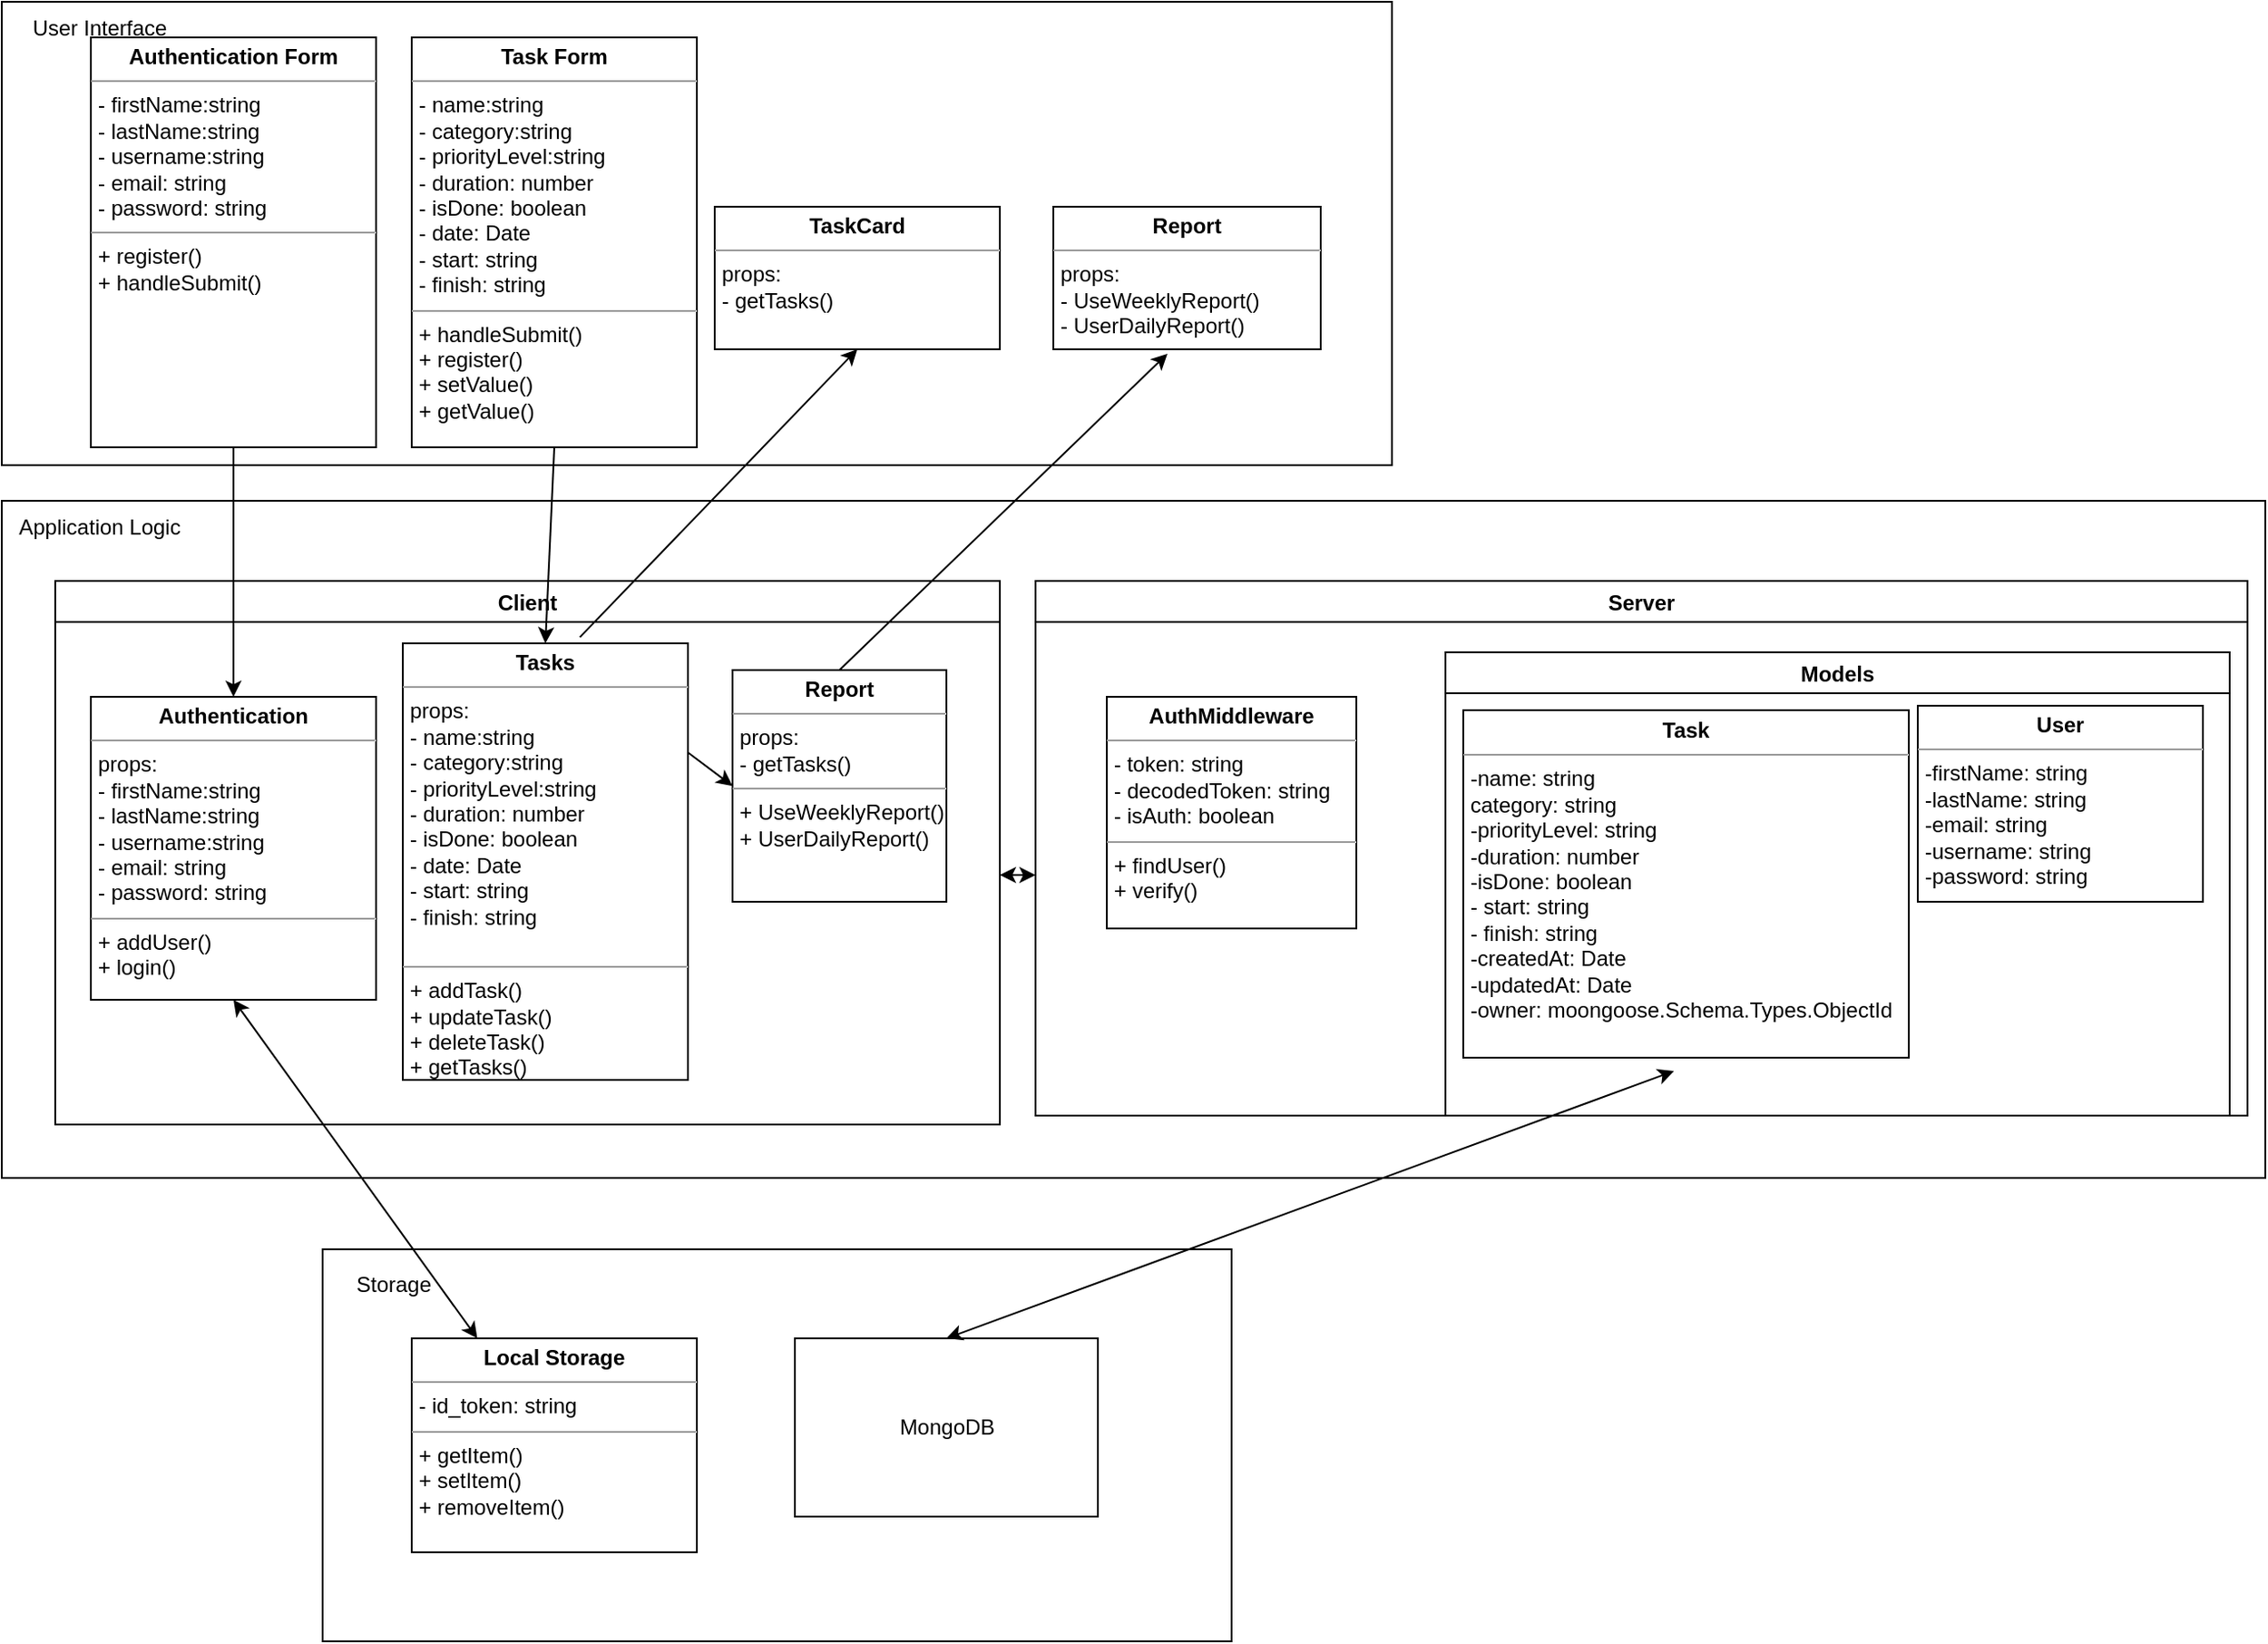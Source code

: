 <mxfile version="15.9.4" type="github">
  <diagram id="AbZ-MHWzMY-oT32ot3d4" name="Page-1">
    <mxGraphModel dx="1038" dy="617" grid="1" gridSize="10" guides="1" tooltips="1" connect="1" arrows="1" fold="1" page="1" pageScale="1" pageWidth="850" pageHeight="1100" math="0" shadow="0">
      <root>
        <mxCell id="0" />
        <mxCell id="1" parent="0" />
        <mxCell id="zYaaLG_S5xIXGPdTdbO8-1" value="" style="rounded=0;whiteSpace=wrap;html=1;" parent="1" vertex="1">
          <mxGeometry x="220" y="790" width="510" height="220" as="geometry" />
        </mxCell>
        <mxCell id="zYaaLG_S5xIXGPdTdbO8-2" value="Storage" style="text;html=1;strokeColor=none;fillColor=none;align=center;verticalAlign=middle;whiteSpace=wrap;rounded=0;" parent="1" vertex="1">
          <mxGeometry x="230" y="795" width="60" height="30" as="geometry" />
        </mxCell>
        <mxCell id="zYaaLG_S5xIXGPdTdbO8-4" value="&lt;p style=&quot;margin: 0px ; margin-top: 4px ; text-align: center&quot;&gt;&lt;b&gt;Local Storage&lt;/b&gt;&lt;/p&gt;&lt;hr size=&quot;1&quot;&gt;&lt;p style=&quot;margin: 0px ; margin-left: 4px&quot;&gt;- id_token: string&lt;/p&gt;&lt;hr size=&quot;1&quot;&gt;&lt;p style=&quot;margin: 0px ; margin-left: 4px&quot;&gt;+ getItem()&lt;/p&gt;&lt;p style=&quot;margin: 0px ; margin-left: 4px&quot;&gt;+ setItem()&lt;/p&gt;&lt;p style=&quot;margin: 0px ; margin-left: 4px&quot;&gt;+ removeItem()&lt;/p&gt;&lt;p style=&quot;margin: 0px ; margin-left: 4px&quot;&gt;&lt;br&gt;&lt;/p&gt;" style="verticalAlign=top;align=left;overflow=fill;fontSize=12;fontFamily=Helvetica;html=1;" parent="1" vertex="1">
          <mxGeometry x="270" y="840" width="160" height="120" as="geometry" />
        </mxCell>
        <mxCell id="zYaaLG_S5xIXGPdTdbO8-10" value="" style="rounded=0;whiteSpace=wrap;html=1;" parent="1" vertex="1">
          <mxGeometry x="40" y="370" width="1270" height="380" as="geometry" />
        </mxCell>
        <mxCell id="zYaaLG_S5xIXGPdTdbO8-11" value="Application Logic" style="text;html=1;strokeColor=none;fillColor=none;align=center;verticalAlign=middle;whiteSpace=wrap;rounded=0;" parent="1" vertex="1">
          <mxGeometry x="40" y="370" width="110" height="30" as="geometry" />
        </mxCell>
        <mxCell id="zYaaLG_S5xIXGPdTdbO8-8" value="&lt;p style=&quot;margin: 0px ; margin-top: 4px ; text-align: center&quot;&gt;&lt;b&gt;User&lt;/b&gt;&lt;/p&gt;&lt;hr size=&quot;1&quot;&gt;&lt;p style=&quot;margin: 0px ; margin-left: 4px&quot;&gt;-firstName: string&lt;/p&gt;&lt;p style=&quot;margin: 0px ; margin-left: 4px&quot;&gt;-lastName: string&lt;/p&gt;&lt;p style=&quot;margin: 0px ; margin-left: 4px&quot;&gt;-email: string&lt;/p&gt;&lt;p style=&quot;margin: 0px ; margin-left: 4px&quot;&gt;-username: string&lt;/p&gt;&lt;p style=&quot;margin: 0px ; margin-left: 4px&quot;&gt;-password: string&lt;/p&gt;&lt;p style=&quot;margin: 0px ; margin-left: 4px&quot;&gt;&lt;br&gt;&lt;/p&gt;&lt;p style=&quot;margin: 0px ; margin-left: 4px&quot;&gt;&lt;br&gt;&lt;/p&gt;&lt;p style=&quot;margin: 0px ; margin-left: 4px&quot;&gt;&lt;br&gt;&lt;/p&gt;" style="verticalAlign=top;align=left;overflow=fill;fontSize=12;fontFamily=Helvetica;html=1;" parent="1" vertex="1">
          <mxGeometry x="1115" y="485" width="160" height="110" as="geometry" />
        </mxCell>
        <mxCell id="zYaaLG_S5xIXGPdTdbO8-12" value="&lt;p style=&quot;margin: 0px ; margin-top: 4px ; text-align: center&quot;&gt;&lt;b&gt;Authentication&lt;/b&gt;&lt;/p&gt;&lt;hr size=&quot;1&quot;&gt;&lt;p style=&quot;margin: 0px ; margin-left: 4px&quot;&gt;props:&lt;/p&gt;&lt;p style=&quot;margin: 0px ; margin-left: 4px&quot;&gt;- firstName:string&lt;/p&gt;&lt;p style=&quot;margin: 0px ; margin-left: 4px&quot;&gt;- lastName:string&lt;/p&gt;&lt;p style=&quot;margin: 0px ; margin-left: 4px&quot;&gt;- username:string&lt;/p&gt;&lt;p style=&quot;margin: 0px ; margin-left: 4px&quot;&gt;- email: string&lt;/p&gt;&lt;p style=&quot;margin: 0px ; margin-left: 4px&quot;&gt;- password: string&lt;/p&gt;&lt;hr size=&quot;1&quot;&gt;&lt;p style=&quot;margin: 0px ; margin-left: 4px&quot;&gt;+ addUser()&lt;/p&gt;&lt;p style=&quot;margin: 0px ; margin-left: 4px&quot;&gt;+ login()&lt;/p&gt;&lt;p style=&quot;margin: 0px ; margin-left: 4px&quot;&gt;&lt;br&gt;&lt;/p&gt;" style="verticalAlign=top;align=left;overflow=fill;fontSize=12;fontFamily=Helvetica;html=1;" parent="1" vertex="1">
          <mxGeometry x="90" y="480" width="160" height="170" as="geometry" />
        </mxCell>
        <mxCell id="zYaaLG_S5xIXGPdTdbO8-14" value="Client" style="swimlane;" parent="1" vertex="1">
          <mxGeometry x="70" y="415" width="530" height="305" as="geometry" />
        </mxCell>
        <mxCell id="zYaaLG_S5xIXGPdTdbO8-21" value="&lt;p style=&quot;margin: 0px ; margin-top: 4px ; text-align: center&quot;&gt;&lt;b&gt;Tasks&lt;/b&gt;&lt;/p&gt;&lt;hr size=&quot;1&quot;&gt;&lt;p style=&quot;margin: 0px ; margin-left: 4px&quot;&gt;&lt;span&gt;props:&lt;/span&gt;&lt;/p&gt;&lt;p style=&quot;margin: 0px ; margin-left: 4px&quot;&gt;&lt;span&gt;- name:string&lt;/span&gt;&lt;br&gt;&lt;/p&gt;&lt;p style=&quot;margin: 0px ; margin-left: 4px&quot;&gt;- category:string&lt;/p&gt;&lt;p style=&quot;margin: 0px ; margin-left: 4px&quot;&gt;- priorityLevel:string&lt;/p&gt;&lt;p style=&quot;margin: 0px ; margin-left: 4px&quot;&gt;- duration: number&lt;/p&gt;&lt;p style=&quot;margin: 0px ; margin-left: 4px&quot;&gt;- isDone: boolean&lt;/p&gt;&lt;p style=&quot;margin: 0px ; margin-left: 4px&quot;&gt;- date: Date&lt;/p&gt;&lt;p style=&quot;margin: 0px 0px 0px 4px&quot;&gt;- start: string&lt;/p&gt;&lt;p style=&quot;margin: 0px 0px 0px 4px&quot;&gt;- finish: string&lt;/p&gt;&lt;div&gt;&lt;br&gt;&lt;/div&gt;&lt;hr size=&quot;1&quot;&gt;&lt;p style=&quot;margin: 0px ; margin-left: 4px&quot;&gt;+ addTask()&lt;/p&gt;&lt;p style=&quot;margin: 0px ; margin-left: 4px&quot;&gt;+ updateTask()&lt;/p&gt;&lt;p style=&quot;margin: 0px ; margin-left: 4px&quot;&gt;+ deleteTask()&lt;/p&gt;&lt;p style=&quot;margin: 0px ; margin-left: 4px&quot;&gt;+ getTasks()&lt;/p&gt;" style="verticalAlign=top;align=left;overflow=fill;fontSize=12;fontFamily=Helvetica;html=1;" parent="zYaaLG_S5xIXGPdTdbO8-14" vertex="1">
          <mxGeometry x="195" y="35" width="160" height="245" as="geometry" />
        </mxCell>
        <mxCell id="zYaaLG_S5xIXGPdTdbO8-15" value="" style="rounded=0;whiteSpace=wrap;html=1;" parent="1" vertex="1">
          <mxGeometry x="40" y="90" width="780" height="260" as="geometry" />
        </mxCell>
        <mxCell id="zYaaLG_S5xIXGPdTdbO8-16" value="User Interface" style="text;html=1;strokeColor=none;fillColor=none;align=center;verticalAlign=middle;whiteSpace=wrap;rounded=0;" parent="1" vertex="1">
          <mxGeometry x="40" y="90" width="110" height="30" as="geometry" />
        </mxCell>
        <mxCell id="zYaaLG_S5xIXGPdTdbO8-17" value="&lt;p style=&quot;margin: 0px ; margin-top: 4px ; text-align: center&quot;&gt;&lt;b&gt;Authentication Form&lt;/b&gt;&lt;/p&gt;&lt;hr size=&quot;1&quot;&gt;&lt;p style=&quot;margin: 0px ; margin-left: 4px&quot;&gt;&lt;span&gt;- firstName:string&lt;/span&gt;&lt;br&gt;&lt;/p&gt;&lt;p style=&quot;margin: 0px ; margin-left: 4px&quot;&gt;- lastName:string&lt;/p&gt;&lt;p style=&quot;margin: 0px ; margin-left: 4px&quot;&gt;- username:string&lt;/p&gt;&lt;p style=&quot;margin: 0px ; margin-left: 4px&quot;&gt;- email: string&lt;/p&gt;&lt;p style=&quot;margin: 0px ; margin-left: 4px&quot;&gt;- password: string&lt;/p&gt;&lt;hr size=&quot;1&quot;&gt;&lt;p style=&quot;margin: 0px ; margin-left: 4px&quot;&gt;+ register()&lt;/p&gt;&lt;p style=&quot;margin: 0px ; margin-left: 4px&quot;&gt;+ handleSubmit()&lt;/p&gt;" style="verticalAlign=top;align=left;overflow=fill;fontSize=12;fontFamily=Helvetica;html=1;" parent="1" vertex="1">
          <mxGeometry x="90" y="110" width="160" height="230" as="geometry" />
        </mxCell>
        <mxCell id="zYaaLG_S5xIXGPdTdbO8-19" value="" style="endArrow=classic;html=1;rounded=0;exitX=0.5;exitY=1;exitDx=0;exitDy=0;entryX=0.5;entryY=0;entryDx=0;entryDy=0;endFill=1;" parent="1" source="zYaaLG_S5xIXGPdTdbO8-17" target="zYaaLG_S5xIXGPdTdbO8-12" edge="1">
          <mxGeometry width="50" height="50" relative="1" as="geometry">
            <mxPoint x="530" y="360" as="sourcePoint" />
            <mxPoint x="580" y="320" as="targetPoint" />
          </mxGeometry>
        </mxCell>
        <mxCell id="zYaaLG_S5xIXGPdTdbO8-20" value="&lt;p style=&quot;margin: 0px ; margin-top: 4px ; text-align: center&quot;&gt;&lt;b&gt;Task Form&lt;/b&gt;&lt;/p&gt;&lt;hr size=&quot;1&quot;&gt;&lt;p style=&quot;margin: 0px ; margin-left: 4px&quot;&gt;&lt;span&gt;- name:string&lt;/span&gt;&lt;br&gt;&lt;/p&gt;&lt;p style=&quot;margin: 0px ; margin-left: 4px&quot;&gt;- category:string&lt;/p&gt;&lt;p style=&quot;margin: 0px ; margin-left: 4px&quot;&gt;- priorityLevel:string&lt;/p&gt;&lt;p style=&quot;margin: 0px ; margin-left: 4px&quot;&gt;- duration: number&lt;/p&gt;&lt;p style=&quot;margin: 0px ; margin-left: 4px&quot;&gt;- isDone: boolean&lt;/p&gt;&lt;p style=&quot;margin: 0px ; margin-left: 4px&quot;&gt;- date: Date&lt;/p&gt;&lt;p style=&quot;margin: 0px ; margin-left: 4px&quot;&gt;- start: string&lt;/p&gt;&lt;p style=&quot;margin: 0px ; margin-left: 4px&quot;&gt;- finish: string&lt;/p&gt;&lt;hr size=&quot;1&quot;&gt;&lt;p style=&quot;margin: 0px ; margin-left: 4px&quot;&gt;+ handleSubmit()&lt;/p&gt;&lt;p style=&quot;margin: 0px ; margin-left: 4px&quot;&gt;+ register()&lt;/p&gt;&lt;p style=&quot;margin: 0px ; margin-left: 4px&quot;&gt;+ setValue()&lt;/p&gt;&lt;p style=&quot;margin: 0px ; margin-left: 4px&quot;&gt;+ getValue()&lt;/p&gt;" style="verticalAlign=top;align=left;overflow=fill;fontSize=12;fontFamily=Helvetica;html=1;" parent="1" vertex="1">
          <mxGeometry x="270" y="110" width="160" height="230" as="geometry" />
        </mxCell>
        <mxCell id="zYaaLG_S5xIXGPdTdbO8-22" value="" style="endArrow=classic;html=1;rounded=0;exitX=0.5;exitY=1;exitDx=0;exitDy=0;entryX=0.5;entryY=0;entryDx=0;entryDy=0;endFill=1;" parent="1" source="zYaaLG_S5xIXGPdTdbO8-20" target="zYaaLG_S5xIXGPdTdbO8-21" edge="1">
          <mxGeometry width="50" height="50" relative="1" as="geometry">
            <mxPoint x="180" y="280" as="sourcePoint" />
            <mxPoint x="180" y="490" as="targetPoint" />
          </mxGeometry>
        </mxCell>
        <mxCell id="zYaaLG_S5xIXGPdTdbO8-23" value="&lt;p style=&quot;margin: 0px ; margin-top: 4px ; text-align: center&quot;&gt;&lt;b&gt;TaskCard&lt;/b&gt;&lt;/p&gt;&lt;hr size=&quot;1&quot;&gt;&lt;p style=&quot;margin: 0px ; margin-left: 4px&quot;&gt;&lt;/p&gt;&lt;p style=&quot;margin: 0px ; margin-left: 4px&quot;&gt;props:&lt;/p&gt;&lt;p style=&quot;margin: 0px ; margin-left: 4px&quot;&gt;- getTasks()&lt;/p&gt;" style="verticalAlign=top;align=left;overflow=fill;fontSize=12;fontFamily=Helvetica;html=1;" parent="1" vertex="1">
          <mxGeometry x="440" y="205" width="160" height="80" as="geometry" />
        </mxCell>
        <mxCell id="zYaaLG_S5xIXGPdTdbO8-24" value="" style="endArrow=classic;html=1;rounded=0;exitX=0.621;exitY=-0.014;exitDx=0;exitDy=0;entryX=0.5;entryY=1;entryDx=0;entryDy=0;endFill=1;exitPerimeter=0;" parent="1" source="zYaaLG_S5xIXGPdTdbO8-21" target="zYaaLG_S5xIXGPdTdbO8-23" edge="1">
          <mxGeometry width="50" height="50" relative="1" as="geometry">
            <mxPoint x="350" y="280" as="sourcePoint" />
            <mxPoint x="355" y="490" as="targetPoint" />
          </mxGeometry>
        </mxCell>
        <mxCell id="zYaaLG_S5xIXGPdTdbO8-25" value="&lt;p style=&quot;margin: 0px ; margin-top: 4px ; text-align: center&quot;&gt;&lt;b&gt;Report&lt;/b&gt;&lt;/p&gt;&lt;hr size=&quot;1&quot;&gt;&lt;p style=&quot;margin: 0px ; margin-left: 4px&quot;&gt;&lt;span&gt;props:&lt;/span&gt;&lt;/p&gt;&lt;p style=&quot;margin: 0px ; margin-left: 4px&quot;&gt;&lt;span&gt;- getTasks()&lt;br&gt;&lt;/span&gt;&lt;/p&gt;&lt;hr size=&quot;1&quot;&gt;&lt;p style=&quot;margin: 0px 0px 0px 4px&quot;&gt;+ UseWeeklyReport()&lt;/p&gt;&lt;p style=&quot;margin: 0px 0px 0px 4px&quot;&gt;+ UserDailyReport()&lt;/p&gt;" style="verticalAlign=top;align=left;overflow=fill;fontSize=12;fontFamily=Helvetica;html=1;" parent="1" vertex="1">
          <mxGeometry x="450" y="465" width="120" height="130" as="geometry" />
        </mxCell>
        <mxCell id="zYaaLG_S5xIXGPdTdbO8-26" value="" style="endArrow=classic;html=1;rounded=0;exitX=1;exitY=0.25;exitDx=0;exitDy=0;entryX=0;entryY=0.5;entryDx=0;entryDy=0;endFill=1;" parent="1" source="zYaaLG_S5xIXGPdTdbO8-21" target="zYaaLG_S5xIXGPdTdbO8-25" edge="1">
          <mxGeometry width="50" height="50" relative="1" as="geometry">
            <mxPoint x="374.36" y="487.06" as="sourcePoint" />
            <mxPoint x="530" y="240" as="targetPoint" />
          </mxGeometry>
        </mxCell>
        <mxCell id="zYaaLG_S5xIXGPdTdbO8-28" value="&lt;p style=&quot;margin: 0px ; margin-top: 4px ; text-align: center&quot;&gt;&lt;b&gt;Report&lt;/b&gt;&lt;/p&gt;&lt;hr size=&quot;1&quot;&gt;&lt;p style=&quot;margin: 0px ; margin-left: 4px&quot;&gt;props:&lt;/p&gt;&lt;p style=&quot;margin: 0px 0px 0px 4px&quot;&gt;- UseWeeklyReport()&lt;/p&gt;&lt;p style=&quot;margin: 0px 0px 0px 4px&quot;&gt;- UserDailyReport()&lt;/p&gt;&lt;p style=&quot;margin: 0px ; margin-left: 4px&quot;&gt;&lt;br&gt;&lt;/p&gt;" style="verticalAlign=top;align=left;overflow=fill;fontSize=12;fontFamily=Helvetica;html=1;" parent="1" vertex="1">
          <mxGeometry x="630" y="205" width="150" height="80" as="geometry" />
        </mxCell>
        <mxCell id="zYaaLG_S5xIXGPdTdbO8-29" value="" style="endArrow=classic;html=1;rounded=0;exitX=0.5;exitY=0;exitDx=0;exitDy=0;entryX=0.427;entryY=1.031;entryDx=0;entryDy=0;endFill=1;entryPerimeter=0;" parent="1" source="zYaaLG_S5xIXGPdTdbO8-25" target="zYaaLG_S5xIXGPdTdbO8-28" edge="1">
          <mxGeometry width="50" height="50" relative="1" as="geometry">
            <mxPoint x="435" y="647.5" as="sourcePoint" />
            <mxPoint x="480" y="545" as="targetPoint" />
          </mxGeometry>
        </mxCell>
        <mxCell id="zYaaLG_S5xIXGPdTdbO8-31" value="Server" style="swimlane;startSize=23;" parent="1" vertex="1">
          <mxGeometry x="620" y="415" width="680" height="300" as="geometry" />
        </mxCell>
        <mxCell id="zYaaLG_S5xIXGPdTdbO8-32" value="&lt;p style=&quot;margin: 0px ; margin-top: 4px ; text-align: center&quot;&gt;&lt;b&gt;AuthMiddleware&lt;/b&gt;&lt;/p&gt;&lt;hr size=&quot;1&quot;&gt;&lt;p style=&quot;margin: 0px ; margin-left: 4px&quot;&gt;- token: string&lt;/p&gt;&lt;p style=&quot;margin: 0px ; margin-left: 4px&quot;&gt;- decodedToken: string&lt;/p&gt;&lt;p style=&quot;margin: 0px ; margin-left: 4px&quot;&gt;- isAuth: boolean&lt;/p&gt;&lt;hr size=&quot;1&quot;&gt;&lt;p style=&quot;margin: 0px ; margin-left: 4px&quot;&gt;+ findUser()&lt;/p&gt;&lt;p style=&quot;margin: 0px ; margin-left: 4px&quot;&gt;+ verify()&lt;/p&gt;" style="verticalAlign=top;align=left;overflow=fill;fontSize=12;fontFamily=Helvetica;html=1;" parent="zYaaLG_S5xIXGPdTdbO8-31" vertex="1">
          <mxGeometry x="40" y="65" width="140" height="130" as="geometry" />
        </mxCell>
        <mxCell id="zYaaLG_S5xIXGPdTdbO8-33" value="Models" style="swimlane;" parent="1" vertex="1">
          <mxGeometry x="850" y="455" width="440" height="260" as="geometry" />
        </mxCell>
        <mxCell id="zYaaLG_S5xIXGPdTdbO8-9" value="&lt;p style=&quot;margin: 0px ; margin-top: 4px ; text-align: center&quot;&gt;&lt;b&gt;Task&lt;/b&gt;&lt;/p&gt;&lt;hr size=&quot;1&quot;&gt;&lt;p style=&quot;margin: 0px ; margin-left: 4px&quot;&gt;-name: string&lt;/p&gt;&lt;p style=&quot;margin: 0px ; margin-left: 4px&quot;&gt;category: string&lt;/p&gt;&lt;p style=&quot;margin: 0px ; margin-left: 4px&quot;&gt;-priorityLevel: string&lt;/p&gt;&lt;p style=&quot;margin: 0px ; margin-left: 4px&quot;&gt;-duration: number&lt;/p&gt;&lt;p style=&quot;margin: 0px ; margin-left: 4px&quot;&gt;-isDone: boolean&lt;/p&gt;&lt;p style=&quot;margin: 0px ; margin-left: 4px&quot;&gt;- start: string&lt;/p&gt;&lt;p style=&quot;margin: 0px ; margin-left: 4px&quot;&gt;- finish: string&lt;/p&gt;&lt;p style=&quot;margin: 0px ; margin-left: 4px&quot;&gt;-createdAt: Date&lt;/p&gt;&lt;p style=&quot;margin: 0px ; margin-left: 4px&quot;&gt;-updatedAt: Date&lt;/p&gt;&lt;p style=&quot;margin: 0px ; margin-left: 4px&quot;&gt;-owner: moongoose.Schema.Types.ObjectId&lt;/p&gt;&lt;p style=&quot;margin: 0px ; margin-left: 4px&quot;&gt;&lt;br&gt;&lt;/p&gt;&lt;p style=&quot;margin: 0px ; margin-left: 4px&quot;&gt;&lt;br&gt;&lt;/p&gt;&lt;p style=&quot;margin: 0px ; margin-left: 4px&quot;&gt;&lt;br&gt;&lt;/p&gt;" style="verticalAlign=top;align=left;overflow=fill;fontSize=12;fontFamily=Helvetica;html=1;" parent="zYaaLG_S5xIXGPdTdbO8-33" vertex="1">
          <mxGeometry x="10" y="32.5" width="250" height="195" as="geometry" />
        </mxCell>
        <mxCell id="zYaaLG_S5xIXGPdTdbO8-36" value="MongoDB" style="html=1;" parent="1" vertex="1">
          <mxGeometry x="485" y="840" width="170" height="100" as="geometry" />
        </mxCell>
        <mxCell id="ZNl3fsBpoQeTfUHhZDi8-2" value="" style="endArrow=classic;startArrow=classic;html=1;rounded=0;entryX=0.5;entryY=1;entryDx=0;entryDy=0;" parent="1" source="zYaaLG_S5xIXGPdTdbO8-4" target="zYaaLG_S5xIXGPdTdbO8-12" edge="1">
          <mxGeometry width="50" height="50" relative="1" as="geometry">
            <mxPoint x="120" y="840" as="sourcePoint" />
            <mxPoint x="170" y="790" as="targetPoint" />
          </mxGeometry>
        </mxCell>
        <mxCell id="ZNl3fsBpoQeTfUHhZDi8-4" value="" style="endArrow=classic;startArrow=classic;html=1;rounded=0;entryX=0.5;entryY=1;entryDx=0;entryDy=0;exitX=0.5;exitY=0;exitDx=0;exitDy=0;" parent="1" source="zYaaLG_S5xIXGPdTdbO8-36" edge="1">
          <mxGeometry width="50" height="50" relative="1" as="geometry">
            <mxPoint x="1115" y="880" as="sourcePoint" />
            <mxPoint x="978.2" y="690" as="targetPoint" />
          </mxGeometry>
        </mxCell>
        <mxCell id="87aUeCBmJ5UiuU4ldzR4-1" value="" style="endArrow=classic;startArrow=classic;html=1;rounded=0;" parent="1" edge="1">
          <mxGeometry width="50" height="50" relative="1" as="geometry">
            <mxPoint x="600" y="580" as="sourcePoint" />
            <mxPoint x="620" y="580" as="targetPoint" />
          </mxGeometry>
        </mxCell>
      </root>
    </mxGraphModel>
  </diagram>
</mxfile>
